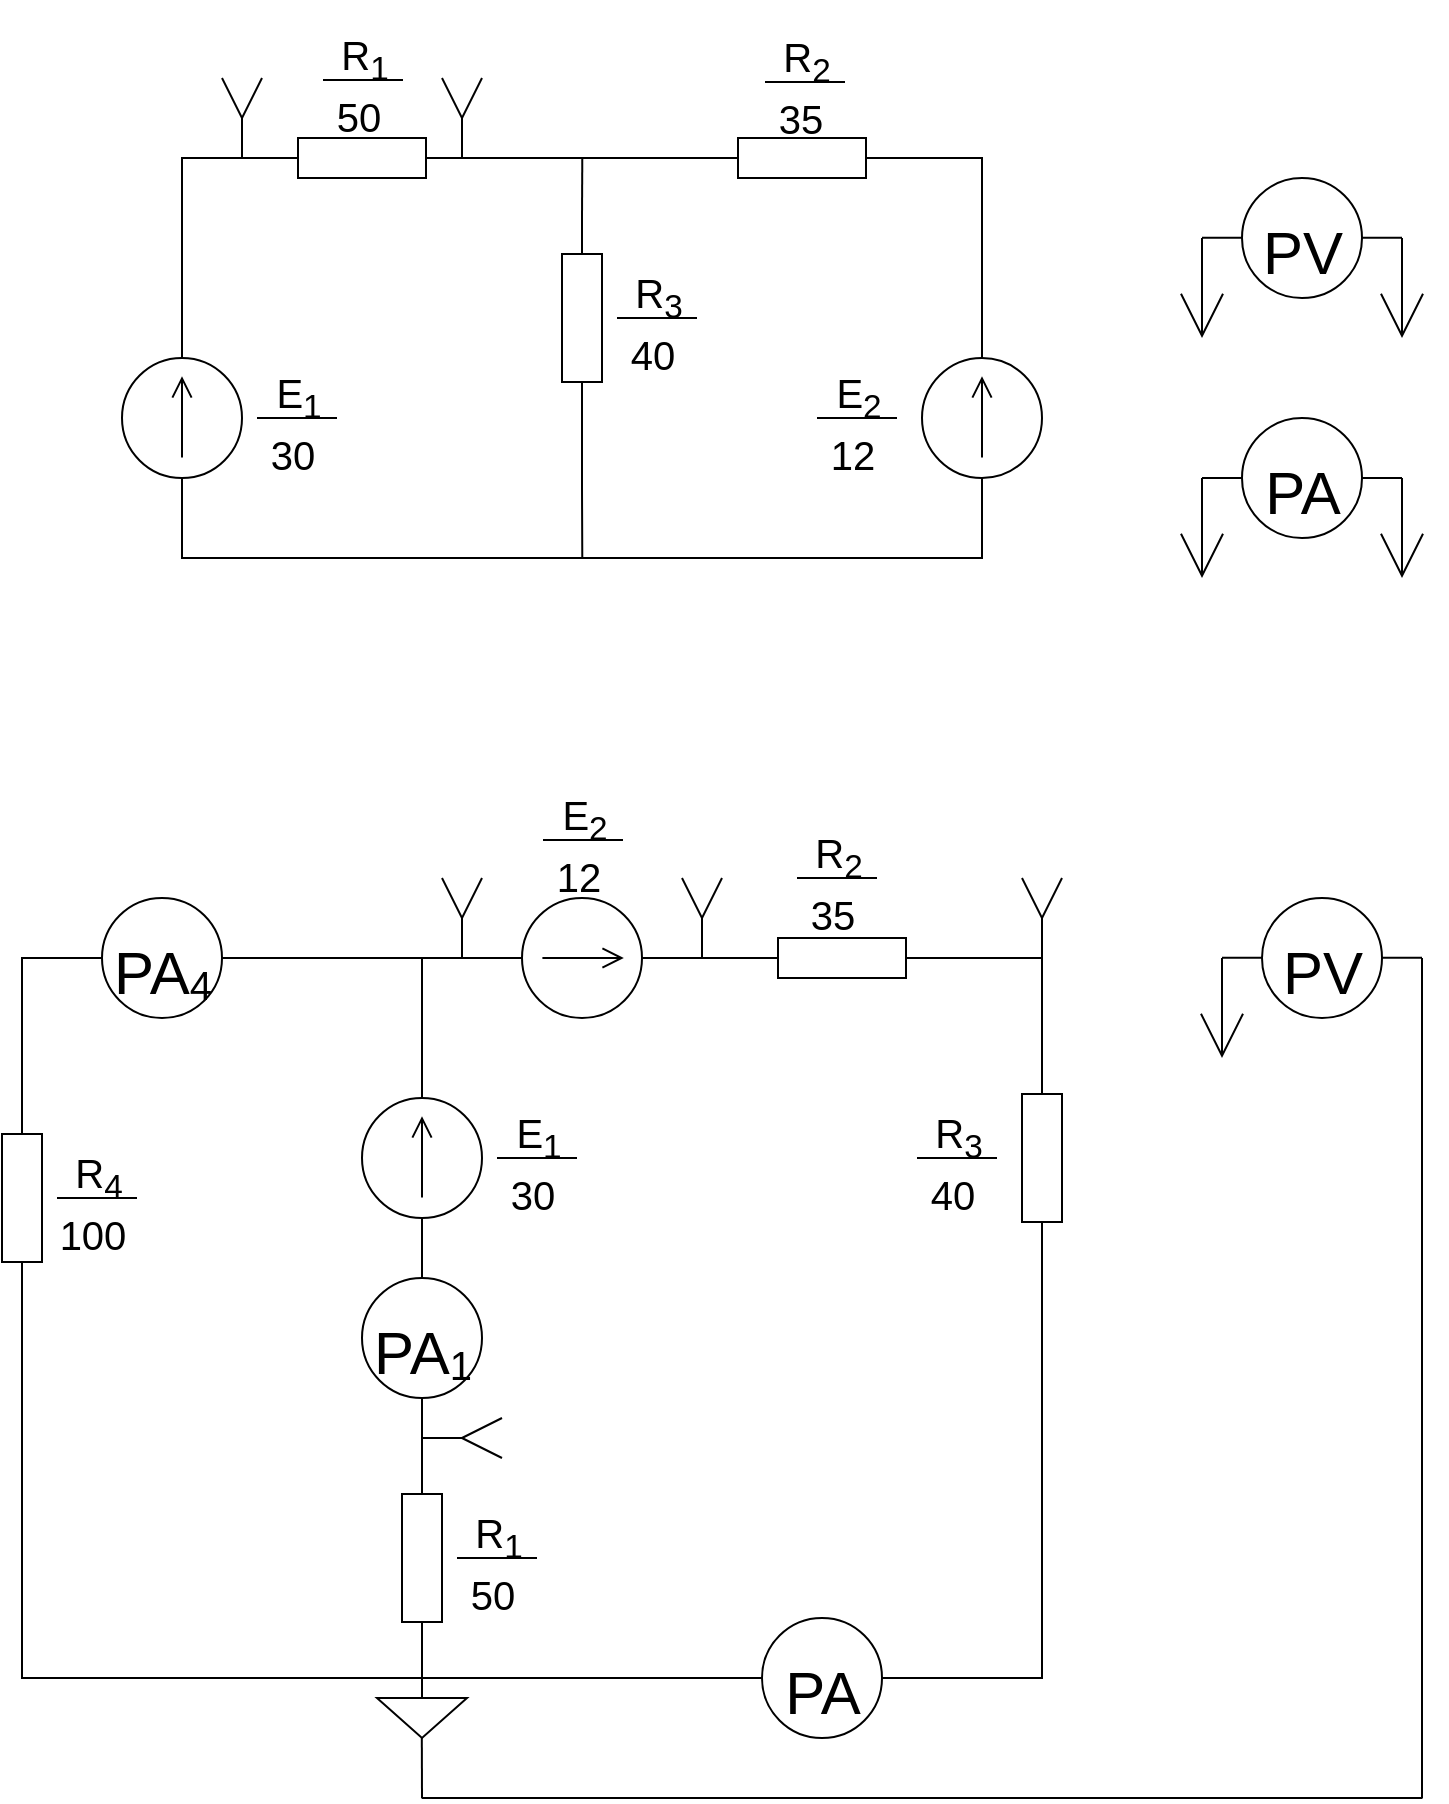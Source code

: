 <mxfile version="20.4.0" type="github">
  <diagram name="Page-1" id="16e2658f-23c8-b752-8be9-c03fbebb8bbe">
    <mxGraphModel dx="981" dy="529" grid="1" gridSize="10" guides="1" tooltips="1" connect="1" arrows="1" fold="1" page="1" pageScale="1" pageWidth="4681" pageHeight="3300" background="none" math="0" shadow="0">
      <root>
        <mxCell id="0" />
        <mxCell id="1" parent="0" />
        <mxCell id="6sGDjz0e17xrkzqmoAEd-8" style="edgeStyle=orthogonalEdgeStyle;rounded=0;orthogonalLoop=1;jettySize=auto;html=1;exitX=0;exitY=0.5;exitDx=0;exitDy=0;exitPerimeter=0;entryX=0;entryY=0.5;entryDx=0;entryDy=0;entryPerimeter=0;endArrow=none;endFill=0;" edge="1" parent="1" source="6sGDjz0e17xrkzqmoAEd-1" target="6sGDjz0e17xrkzqmoAEd-7">
          <mxGeometry relative="1" as="geometry">
            <Array as="points">
              <mxPoint x="280" y="320" />
              <mxPoint x="680" y="320" />
            </Array>
          </mxGeometry>
        </mxCell>
        <mxCell id="6sGDjz0e17xrkzqmoAEd-1" value="" style="pointerEvents=1;verticalLabelPosition=bottom;shadow=0;dashed=0;align=center;html=1;verticalAlign=top;shape=mxgraph.electrical.signal_sources.source;aspect=fixed;points=[[0.5,0,0],[1,0.5,0],[0.5,1,0],[0,0.5,0]];elSignalType=dc1;fillColor=none;rotation=-90;" vertex="1" parent="1">
          <mxGeometry x="250" y="220" width="60" height="60" as="geometry" />
        </mxCell>
        <mxCell id="6sGDjz0e17xrkzqmoAEd-9" style="edgeStyle=orthogonalEdgeStyle;rounded=0;orthogonalLoop=1;jettySize=auto;html=1;exitX=1;exitY=0.5;exitDx=0;exitDy=0;exitPerimeter=0;endArrow=none;endFill=0;" edge="1" parent="1" source="6sGDjz0e17xrkzqmoAEd-2">
          <mxGeometry relative="1" as="geometry">
            <mxPoint x="480.143" y="320" as="targetPoint" />
          </mxGeometry>
        </mxCell>
        <mxCell id="6sGDjz0e17xrkzqmoAEd-12" style="edgeStyle=orthogonalEdgeStyle;rounded=0;orthogonalLoop=1;jettySize=auto;html=1;exitX=0;exitY=0.5;exitDx=0;exitDy=0;exitPerimeter=0;endArrow=none;endFill=0;" edge="1" parent="1" source="6sGDjz0e17xrkzqmoAEd-2">
          <mxGeometry relative="1" as="geometry">
            <mxPoint x="480.143" y="120" as="targetPoint" />
          </mxGeometry>
        </mxCell>
        <mxCell id="6sGDjz0e17xrkzqmoAEd-2" value="" style="pointerEvents=1;verticalLabelPosition=bottom;shadow=0;dashed=0;align=center;html=1;verticalAlign=top;shape=mxgraph.electrical.resistors.resistor_1;fillColor=none;rotation=90;" vertex="1" parent="1">
          <mxGeometry x="430" y="190" width="100" height="20" as="geometry" />
        </mxCell>
        <mxCell id="6sGDjz0e17xrkzqmoAEd-6" style="edgeStyle=orthogonalEdgeStyle;rounded=0;orthogonalLoop=1;jettySize=auto;html=1;exitX=0;exitY=0.5;exitDx=0;exitDy=0;exitPerimeter=0;entryX=1;entryY=0.5;entryDx=0;entryDy=0;entryPerimeter=0;endArrow=none;endFill=0;" edge="1" parent="1" source="6sGDjz0e17xrkzqmoAEd-3" target="6sGDjz0e17xrkzqmoAEd-1">
          <mxGeometry relative="1" as="geometry">
            <Array as="points">
              <mxPoint x="280" y="150" />
              <mxPoint x="280" y="150" />
            </Array>
          </mxGeometry>
        </mxCell>
        <mxCell id="6sGDjz0e17xrkzqmoAEd-10" style="edgeStyle=orthogonalEdgeStyle;rounded=0;orthogonalLoop=1;jettySize=auto;html=1;exitX=1;exitY=0.5;exitDx=0;exitDy=0;exitPerimeter=0;entryX=0;entryY=0.5;entryDx=0;entryDy=0;entryPerimeter=0;endArrow=none;endFill=0;" edge="1" parent="1" source="6sGDjz0e17xrkzqmoAEd-3" target="6sGDjz0e17xrkzqmoAEd-5">
          <mxGeometry relative="1" as="geometry" />
        </mxCell>
        <mxCell id="6sGDjz0e17xrkzqmoAEd-3" value="" style="pointerEvents=1;verticalLabelPosition=bottom;shadow=0;dashed=0;align=center;html=1;verticalAlign=top;shape=mxgraph.electrical.resistors.resistor_1;fillColor=none;rotation=0;" vertex="1" parent="1">
          <mxGeometry x="320" y="110" width="100" height="20" as="geometry" />
        </mxCell>
        <mxCell id="6sGDjz0e17xrkzqmoAEd-11" style="edgeStyle=orthogonalEdgeStyle;rounded=0;orthogonalLoop=1;jettySize=auto;html=1;exitX=1;exitY=0.5;exitDx=0;exitDy=0;exitPerimeter=0;entryX=1;entryY=0.5;entryDx=0;entryDy=0;entryPerimeter=0;endArrow=none;endFill=0;" edge="1" parent="1" source="6sGDjz0e17xrkzqmoAEd-5" target="6sGDjz0e17xrkzqmoAEd-7">
          <mxGeometry relative="1" as="geometry">
            <Array as="points">
              <mxPoint x="680" y="150" />
              <mxPoint x="680" y="150" />
            </Array>
          </mxGeometry>
        </mxCell>
        <mxCell id="6sGDjz0e17xrkzqmoAEd-5" value="" style="pointerEvents=1;verticalLabelPosition=bottom;shadow=0;dashed=0;align=center;html=1;verticalAlign=top;shape=mxgraph.electrical.resistors.resistor_1;fillColor=none;rotation=0;" vertex="1" parent="1">
          <mxGeometry x="540" y="110" width="100" height="20" as="geometry" />
        </mxCell>
        <mxCell id="6sGDjz0e17xrkzqmoAEd-7" value="" style="pointerEvents=1;verticalLabelPosition=bottom;shadow=0;dashed=0;align=center;html=1;verticalAlign=top;shape=mxgraph.electrical.signal_sources.source;aspect=fixed;points=[[0.5,0,0],[1,0.5,0],[0.5,1,0],[0,0.5,0]];elSignalType=dc1;fillColor=none;rotation=-90;" vertex="1" parent="1">
          <mxGeometry x="650" y="220" width="60" height="60" as="geometry" />
        </mxCell>
        <mxCell id="6sGDjz0e17xrkzqmoAEd-22" value="" style="group" vertex="1" connectable="0" parent="1">
          <mxGeometry x="300" y="80" width="20" height="40" as="geometry" />
        </mxCell>
        <mxCell id="6sGDjz0e17xrkzqmoAEd-19" value="" style="endArrow=none;html=1;rounded=0;" edge="1" parent="6sGDjz0e17xrkzqmoAEd-22">
          <mxGeometry width="50" height="50" relative="1" as="geometry">
            <mxPoint x="10" y="20" as="sourcePoint" />
            <mxPoint x="20" as="targetPoint" />
          </mxGeometry>
        </mxCell>
        <mxCell id="6sGDjz0e17xrkzqmoAEd-20" value="" style="endArrow=none;html=1;rounded=0;" edge="1" parent="6sGDjz0e17xrkzqmoAEd-22">
          <mxGeometry width="50" height="50" relative="1" as="geometry">
            <mxPoint as="sourcePoint" />
            <mxPoint x="10.0" y="20" as="targetPoint" />
          </mxGeometry>
        </mxCell>
        <mxCell id="6sGDjz0e17xrkzqmoAEd-21" value="" style="endArrow=none;html=1;rounded=0;" edge="1" parent="6sGDjz0e17xrkzqmoAEd-22">
          <mxGeometry width="50" height="50" relative="1" as="geometry">
            <mxPoint x="10" y="40" as="sourcePoint" />
            <mxPoint x="10" y="20" as="targetPoint" />
          </mxGeometry>
        </mxCell>
        <mxCell id="6sGDjz0e17xrkzqmoAEd-23" value="" style="group" vertex="1" connectable="0" parent="1">
          <mxGeometry x="410" y="80" width="20" height="40" as="geometry" />
        </mxCell>
        <mxCell id="6sGDjz0e17xrkzqmoAEd-24" value="" style="endArrow=none;html=1;rounded=0;" edge="1" parent="6sGDjz0e17xrkzqmoAEd-23">
          <mxGeometry width="50" height="50" relative="1" as="geometry">
            <mxPoint x="10" y="20" as="sourcePoint" />
            <mxPoint x="20" as="targetPoint" />
          </mxGeometry>
        </mxCell>
        <mxCell id="6sGDjz0e17xrkzqmoAEd-25" value="" style="endArrow=none;html=1;rounded=0;" edge="1" parent="6sGDjz0e17xrkzqmoAEd-23">
          <mxGeometry width="50" height="50" relative="1" as="geometry">
            <mxPoint as="sourcePoint" />
            <mxPoint x="10.0" y="20" as="targetPoint" />
          </mxGeometry>
        </mxCell>
        <mxCell id="6sGDjz0e17xrkzqmoAEd-26" value="" style="endArrow=none;html=1;rounded=0;" edge="1" parent="6sGDjz0e17xrkzqmoAEd-23">
          <mxGeometry width="50" height="50" relative="1" as="geometry">
            <mxPoint x="10" y="40" as="sourcePoint" />
            <mxPoint x="10" y="20" as="targetPoint" />
          </mxGeometry>
        </mxCell>
        <mxCell id="6sGDjz0e17xrkzqmoAEd-37" value="" style="group" vertex="1" connectable="0" parent="1">
          <mxGeometry x="790" y="130" width="100" height="80" as="geometry" />
        </mxCell>
        <mxCell id="6sGDjz0e17xrkzqmoAEd-18" value="" style="endArrow=open;html=1;strokeWidth=1;endFill=0;endSize=20;rounded=0;" edge="1" parent="6sGDjz0e17xrkzqmoAEd-37">
          <mxGeometry width="100" relative="1" as="geometry">
            <mxPoint y="30" as="sourcePoint" />
            <mxPoint y="80" as="targetPoint" />
          </mxGeometry>
        </mxCell>
        <mxCell id="6sGDjz0e17xrkzqmoAEd-28" value="&lt;font style=&quot;font-size: 30px;&quot;&gt;PV&lt;/font&gt;" style="verticalLabelPosition=middle;shadow=0;dashed=0;align=center;html=1;verticalAlign=middle;strokeWidth=1;shape=ellipse;aspect=fixed;fontSize=50;fillColor=none;" vertex="1" parent="6sGDjz0e17xrkzqmoAEd-37">
          <mxGeometry x="20" width="60" height="60" as="geometry" />
        </mxCell>
        <mxCell id="6sGDjz0e17xrkzqmoAEd-30" value="" style="endArrow=open;html=1;strokeWidth=1;endFill=0;endSize=20;rounded=0;" edge="1" parent="6sGDjz0e17xrkzqmoAEd-37">
          <mxGeometry width="100" relative="1" as="geometry">
            <mxPoint x="100" y="30" as="sourcePoint" />
            <mxPoint x="100" y="80" as="targetPoint" />
          </mxGeometry>
        </mxCell>
        <mxCell id="6sGDjz0e17xrkzqmoAEd-35" value="" style="endArrow=none;html=1;rounded=0;fontSize=30;entryX=0;entryY=0.5;entryDx=0;entryDy=0;" edge="1" parent="6sGDjz0e17xrkzqmoAEd-37">
          <mxGeometry width="50" height="50" relative="1" as="geometry">
            <mxPoint y="29.92" as="sourcePoint" />
            <mxPoint x="20" y="29.92" as="targetPoint" />
          </mxGeometry>
        </mxCell>
        <mxCell id="6sGDjz0e17xrkzqmoAEd-36" value="" style="endArrow=none;html=1;rounded=0;fontSize=30;entryX=0;entryY=0.5;entryDx=0;entryDy=0;" edge="1" parent="6sGDjz0e17xrkzqmoAEd-37">
          <mxGeometry width="50" height="50" relative="1" as="geometry">
            <mxPoint x="80" y="29.92" as="sourcePoint" />
            <mxPoint x="100" y="29.92" as="targetPoint" />
          </mxGeometry>
        </mxCell>
        <mxCell id="6sGDjz0e17xrkzqmoAEd-38" value="" style="group" vertex="1" connectable="0" parent="1">
          <mxGeometry x="790" y="250" width="100" height="80" as="geometry" />
        </mxCell>
        <mxCell id="6sGDjz0e17xrkzqmoAEd-29" value="&lt;font style=&quot;font-size: 30px;&quot;&gt;PA&lt;/font&gt;" style="verticalLabelPosition=middle;shadow=0;dashed=0;align=center;html=1;verticalAlign=middle;strokeWidth=1;shape=ellipse;aspect=fixed;fontSize=50;fillColor=none;" vertex="1" parent="6sGDjz0e17xrkzqmoAEd-38">
          <mxGeometry x="20" width="60" height="60" as="geometry" />
        </mxCell>
        <mxCell id="6sGDjz0e17xrkzqmoAEd-31" value="" style="endArrow=open;html=1;strokeWidth=1;endFill=0;endSize=20;rounded=0;" edge="1" parent="6sGDjz0e17xrkzqmoAEd-38">
          <mxGeometry width="100" relative="1" as="geometry">
            <mxPoint y="30" as="sourcePoint" />
            <mxPoint y="80" as="targetPoint" />
          </mxGeometry>
        </mxCell>
        <mxCell id="6sGDjz0e17xrkzqmoAEd-32" value="" style="endArrow=open;html=1;strokeWidth=1;endFill=0;endSize=20;rounded=0;" edge="1" parent="6sGDjz0e17xrkzqmoAEd-38">
          <mxGeometry width="100" relative="1" as="geometry">
            <mxPoint x="100" y="30" as="sourcePoint" />
            <mxPoint x="100" y="80" as="targetPoint" />
          </mxGeometry>
        </mxCell>
        <mxCell id="6sGDjz0e17xrkzqmoAEd-33" value="" style="endArrow=none;html=1;rounded=0;fontSize=30;entryX=0;entryY=0.5;entryDx=0;entryDy=0;" edge="1" parent="6sGDjz0e17xrkzqmoAEd-38" target="6sGDjz0e17xrkzqmoAEd-29">
          <mxGeometry width="50" height="50" relative="1" as="geometry">
            <mxPoint y="30" as="sourcePoint" />
            <mxPoint x="50" y="-20" as="targetPoint" />
          </mxGeometry>
        </mxCell>
        <mxCell id="6sGDjz0e17xrkzqmoAEd-34" value="" style="endArrow=none;html=1;rounded=0;fontSize=30;exitX=1;exitY=0.5;exitDx=0;exitDy=0;" edge="1" parent="6sGDjz0e17xrkzqmoAEd-38" source="6sGDjz0e17xrkzqmoAEd-29">
          <mxGeometry width="50" height="50" relative="1" as="geometry">
            <mxPoint x="80" y="29.87" as="sourcePoint" />
            <mxPoint x="100" y="30" as="targetPoint" />
          </mxGeometry>
        </mxCell>
        <mxCell id="6sGDjz0e17xrkzqmoAEd-45" value="" style="group" vertex="1" connectable="0" parent="1">
          <mxGeometry x="343" y="41" width="57.5" height="80" as="geometry" />
        </mxCell>
        <mxCell id="6sGDjz0e17xrkzqmoAEd-44" value="" style="group" vertex="1" connectable="0" parent="6sGDjz0e17xrkzqmoAEd-45">
          <mxGeometry x="2.5" width="55" height="80" as="geometry" />
        </mxCell>
        <mxCell id="6sGDjz0e17xrkzqmoAEd-39" value="&lt;font style=&quot;font-size: 20px;&quot;&gt;R&lt;sub&gt;1&lt;/sub&gt;&lt;/font&gt;" style="text;html=1;align=center;verticalAlign=middle;resizable=0;points=[];autosize=1;strokeColor=none;fillColor=none;fontSize=30;" vertex="1" parent="6sGDjz0e17xrkzqmoAEd-44">
          <mxGeometry width="50" height="50" as="geometry" />
        </mxCell>
        <mxCell id="6sGDjz0e17xrkzqmoAEd-41" value="" style="endArrow=none;html=1;rounded=0;fontSize=20;" edge="1" parent="6sGDjz0e17xrkzqmoAEd-44">
          <mxGeometry width="50" height="50" relative="1" as="geometry">
            <mxPoint x="5" y="40" as="sourcePoint" />
            <mxPoint x="45" y="40" as="targetPoint" />
          </mxGeometry>
        </mxCell>
        <mxCell id="6sGDjz0e17xrkzqmoAEd-43" value="&lt;font style=&quot;font-size: 20px;&quot;&gt;50&lt;/font&gt;" style="text;html=1;align=center;verticalAlign=middle;resizable=0;points=[];autosize=1;strokeColor=none;fillColor=none;fontSize=30;" vertex="1" parent="6sGDjz0e17xrkzqmoAEd-45">
          <mxGeometry y="30" width="50" height="50" as="geometry" />
        </mxCell>
        <mxCell id="6sGDjz0e17xrkzqmoAEd-46" value="" style="group" vertex="1" connectable="0" parent="1">
          <mxGeometry x="564" y="42" width="57.5" height="80" as="geometry" />
        </mxCell>
        <mxCell id="6sGDjz0e17xrkzqmoAEd-47" value="" style="group" vertex="1" connectable="0" parent="6sGDjz0e17xrkzqmoAEd-46">
          <mxGeometry x="2.5" width="55" height="80" as="geometry" />
        </mxCell>
        <mxCell id="6sGDjz0e17xrkzqmoAEd-48" value="&lt;font style=&quot;font-size: 20px;&quot;&gt;R&lt;sub&gt;2&lt;/sub&gt;&lt;/font&gt;" style="text;html=1;align=center;verticalAlign=middle;resizable=0;points=[];autosize=1;strokeColor=none;fillColor=none;fontSize=30;" vertex="1" parent="6sGDjz0e17xrkzqmoAEd-47">
          <mxGeometry width="50" height="50" as="geometry" />
        </mxCell>
        <mxCell id="6sGDjz0e17xrkzqmoAEd-49" value="" style="endArrow=none;html=1;rounded=0;fontSize=20;" edge="1" parent="6sGDjz0e17xrkzqmoAEd-47">
          <mxGeometry width="50" height="50" relative="1" as="geometry">
            <mxPoint x="5" y="40" as="sourcePoint" />
            <mxPoint x="45" y="40" as="targetPoint" />
          </mxGeometry>
        </mxCell>
        <mxCell id="6sGDjz0e17xrkzqmoAEd-50" value="&lt;font style=&quot;font-size: 20px;&quot;&gt;35&lt;/font&gt;" style="text;html=1;align=center;verticalAlign=middle;resizable=0;points=[];autosize=1;strokeColor=none;fillColor=none;fontSize=30;" vertex="1" parent="6sGDjz0e17xrkzqmoAEd-46">
          <mxGeometry y="30" width="50" height="50" as="geometry" />
        </mxCell>
        <mxCell id="6sGDjz0e17xrkzqmoAEd-51" value="" style="group" vertex="1" connectable="0" parent="1">
          <mxGeometry x="490" y="160" width="57.5" height="80" as="geometry" />
        </mxCell>
        <mxCell id="6sGDjz0e17xrkzqmoAEd-52" value="" style="group" vertex="1" connectable="0" parent="6sGDjz0e17xrkzqmoAEd-51">
          <mxGeometry x="2.5" width="55" height="80" as="geometry" />
        </mxCell>
        <mxCell id="6sGDjz0e17xrkzqmoAEd-53" value="&lt;font style=&quot;font-size: 20px;&quot;&gt;R&lt;sub&gt;3&lt;/sub&gt;&lt;/font&gt;" style="text;html=1;align=center;verticalAlign=middle;resizable=0;points=[];autosize=1;strokeColor=none;fillColor=none;fontSize=30;" vertex="1" parent="6sGDjz0e17xrkzqmoAEd-52">
          <mxGeometry width="50" height="50" as="geometry" />
        </mxCell>
        <mxCell id="6sGDjz0e17xrkzqmoAEd-54" value="" style="endArrow=none;html=1;rounded=0;fontSize=20;" edge="1" parent="6sGDjz0e17xrkzqmoAEd-52">
          <mxGeometry width="50" height="50" relative="1" as="geometry">
            <mxPoint x="5" y="40" as="sourcePoint" />
            <mxPoint x="45" y="40" as="targetPoint" />
          </mxGeometry>
        </mxCell>
        <mxCell id="6sGDjz0e17xrkzqmoAEd-55" value="&lt;font style=&quot;font-size: 20px;&quot;&gt;40&lt;/font&gt;" style="text;html=1;align=center;verticalAlign=middle;resizable=0;points=[];autosize=1;strokeColor=none;fillColor=none;fontSize=30;" vertex="1" parent="6sGDjz0e17xrkzqmoAEd-51">
          <mxGeometry y="30" width="50" height="50" as="geometry" />
        </mxCell>
        <mxCell id="6sGDjz0e17xrkzqmoAEd-56" value="" style="group" vertex="1" connectable="0" parent="1">
          <mxGeometry x="310" y="210" width="57.5" height="80" as="geometry" />
        </mxCell>
        <mxCell id="6sGDjz0e17xrkzqmoAEd-57" value="" style="group" vertex="1" connectable="0" parent="6sGDjz0e17xrkzqmoAEd-56">
          <mxGeometry x="2.5" width="55" height="80" as="geometry" />
        </mxCell>
        <mxCell id="6sGDjz0e17xrkzqmoAEd-58" value="&lt;font style=&quot;font-size: 20px;&quot;&gt;E&lt;sub&gt;1&lt;/sub&gt;&lt;/font&gt;" style="text;html=1;align=center;verticalAlign=middle;resizable=0;points=[];autosize=1;strokeColor=none;fillColor=none;fontSize=30;" vertex="1" parent="6sGDjz0e17xrkzqmoAEd-57">
          <mxGeometry width="50" height="50" as="geometry" />
        </mxCell>
        <mxCell id="6sGDjz0e17xrkzqmoAEd-59" value="" style="endArrow=none;html=1;rounded=0;fontSize=20;" edge="1" parent="6sGDjz0e17xrkzqmoAEd-57">
          <mxGeometry width="50" height="50" relative="1" as="geometry">
            <mxPoint x="5" y="40" as="sourcePoint" />
            <mxPoint x="45" y="40" as="targetPoint" />
          </mxGeometry>
        </mxCell>
        <mxCell id="6sGDjz0e17xrkzqmoAEd-60" value="&lt;font style=&quot;font-size: 20px;&quot;&gt;30&lt;/font&gt;" style="text;html=1;align=center;verticalAlign=middle;resizable=0;points=[];autosize=1;strokeColor=none;fillColor=none;fontSize=30;" vertex="1" parent="6sGDjz0e17xrkzqmoAEd-56">
          <mxGeometry y="30" width="50" height="50" as="geometry" />
        </mxCell>
        <mxCell id="6sGDjz0e17xrkzqmoAEd-61" value="" style="group" vertex="1" connectable="0" parent="1">
          <mxGeometry x="590" y="210" width="57.5" height="80" as="geometry" />
        </mxCell>
        <mxCell id="6sGDjz0e17xrkzqmoAEd-62" value="" style="group" vertex="1" connectable="0" parent="6sGDjz0e17xrkzqmoAEd-61">
          <mxGeometry x="2.5" width="55" height="80" as="geometry" />
        </mxCell>
        <mxCell id="6sGDjz0e17xrkzqmoAEd-63" value="&lt;font style=&quot;font-size: 20px;&quot;&gt;E&lt;sub&gt;2&lt;/sub&gt;&lt;/font&gt;" style="text;html=1;align=center;verticalAlign=middle;resizable=0;points=[];autosize=1;strokeColor=none;fillColor=none;fontSize=30;" vertex="1" parent="6sGDjz0e17xrkzqmoAEd-62">
          <mxGeometry width="50" height="50" as="geometry" />
        </mxCell>
        <mxCell id="6sGDjz0e17xrkzqmoAEd-64" value="" style="endArrow=none;html=1;rounded=0;fontSize=20;" edge="1" parent="6sGDjz0e17xrkzqmoAEd-62">
          <mxGeometry width="50" height="50" relative="1" as="geometry">
            <mxPoint x="5" y="40" as="sourcePoint" />
            <mxPoint x="45" y="40" as="targetPoint" />
          </mxGeometry>
        </mxCell>
        <mxCell id="6sGDjz0e17xrkzqmoAEd-65" value="&lt;font style=&quot;font-size: 20px;&quot;&gt;12&lt;/font&gt;" style="text;html=1;align=center;verticalAlign=middle;resizable=0;points=[];autosize=1;strokeColor=none;fillColor=none;fontSize=30;" vertex="1" parent="6sGDjz0e17xrkzqmoAEd-61">
          <mxGeometry y="30" width="50" height="50" as="geometry" />
        </mxCell>
        <mxCell id="6sGDjz0e17xrkzqmoAEd-82" style="edgeStyle=orthogonalEdgeStyle;rounded=0;orthogonalLoop=1;jettySize=auto;html=1;exitX=1;exitY=0.5;exitDx=0;exitDy=0;exitPerimeter=0;entryX=0;entryY=0.5;entryDx=0;entryDy=0;fontSize=20;endArrow=none;endFill=0;" edge="1" parent="1" source="6sGDjz0e17xrkzqmoAEd-66" target="6sGDjz0e17xrkzqmoAEd-81">
          <mxGeometry relative="1" as="geometry" />
        </mxCell>
        <mxCell id="6sGDjz0e17xrkzqmoAEd-92" style="edgeStyle=orthogonalEdgeStyle;rounded=0;orthogonalLoop=1;jettySize=auto;html=1;exitX=0;exitY=0.5;exitDx=0;exitDy=0;exitPerimeter=0;entryX=0;entryY=0.5;entryDx=0;entryDy=0;fontSize=20;endArrow=none;endFill=0;" edge="1" parent="1" source="6sGDjz0e17xrkzqmoAEd-66" target="6sGDjz0e17xrkzqmoAEd-80">
          <mxGeometry relative="1" as="geometry" />
        </mxCell>
        <mxCell id="6sGDjz0e17xrkzqmoAEd-66" value="" style="pointerEvents=1;verticalLabelPosition=bottom;shadow=0;dashed=0;align=center;html=1;verticalAlign=top;shape=mxgraph.electrical.resistors.resistor_1;fillColor=none;rotation=90;" vertex="1" parent="1">
          <mxGeometry x="150" y="630" width="100" height="20" as="geometry" />
        </mxCell>
        <mxCell id="6sGDjz0e17xrkzqmoAEd-67" value="" style="pointerEvents=1;verticalLabelPosition=bottom;shadow=0;dashed=0;align=center;html=1;verticalAlign=top;shape=mxgraph.electrical.resistors.resistor_1;fillColor=none;rotation=90;" vertex="1" parent="1">
          <mxGeometry x="660" y="610" width="100" height="20" as="geometry" />
        </mxCell>
        <mxCell id="6sGDjz0e17xrkzqmoAEd-93" style="edgeStyle=orthogonalEdgeStyle;rounded=0;orthogonalLoop=1;jettySize=auto;html=1;exitX=1;exitY=0.5;exitDx=0;exitDy=0;exitPerimeter=0;entryX=0;entryY=0.5;entryDx=0;entryDy=0;entryPerimeter=0;fontSize=20;endArrow=none;endFill=0;" edge="1" parent="1" source="6sGDjz0e17xrkzqmoAEd-68" target="6sGDjz0e17xrkzqmoAEd-67">
          <mxGeometry relative="1" as="geometry">
            <Array as="points">
              <mxPoint x="710" y="520" />
              <mxPoint x="710" y="570" />
            </Array>
          </mxGeometry>
        </mxCell>
        <mxCell id="6sGDjz0e17xrkzqmoAEd-68" value="" style="pointerEvents=1;verticalLabelPosition=bottom;shadow=0;dashed=0;align=center;html=1;verticalAlign=top;shape=mxgraph.electrical.resistors.resistor_1;fillColor=none;rotation=0;" vertex="1" parent="1">
          <mxGeometry x="560" y="510" width="100" height="20" as="geometry" />
        </mxCell>
        <mxCell id="6sGDjz0e17xrkzqmoAEd-84" style="edgeStyle=orthogonalEdgeStyle;rounded=0;orthogonalLoop=1;jettySize=auto;html=1;exitX=1;exitY=0.5;exitDx=0;exitDy=0;exitPerimeter=0;fontSize=20;endArrow=none;endFill=0;" edge="1" parent="1" source="6sGDjz0e17xrkzqmoAEd-70">
          <mxGeometry relative="1" as="geometry">
            <mxPoint x="400.009" y="880" as="targetPoint" />
          </mxGeometry>
        </mxCell>
        <mxCell id="6sGDjz0e17xrkzqmoAEd-70" value="" style="pointerEvents=1;verticalLabelPosition=bottom;shadow=0;dashed=0;align=center;html=1;verticalAlign=top;shape=mxgraph.electrical.resistors.resistor_1;fillColor=none;rotation=90;" vertex="1" parent="1">
          <mxGeometry x="350" y="810" width="100" height="20" as="geometry" />
        </mxCell>
        <mxCell id="6sGDjz0e17xrkzqmoAEd-91" style="edgeStyle=orthogonalEdgeStyle;rounded=0;orthogonalLoop=1;jettySize=auto;html=1;exitX=1;exitY=0.5;exitDx=0;exitDy=0;exitPerimeter=0;entryX=0;entryY=0.5;entryDx=0;entryDy=0;entryPerimeter=0;fontSize=20;endArrow=none;endFill=0;" edge="1" parent="1" source="6sGDjz0e17xrkzqmoAEd-71" target="6sGDjz0e17xrkzqmoAEd-68">
          <mxGeometry relative="1" as="geometry" />
        </mxCell>
        <mxCell id="6sGDjz0e17xrkzqmoAEd-71" value="" style="pointerEvents=1;verticalLabelPosition=bottom;shadow=0;dashed=0;align=center;html=1;verticalAlign=top;shape=mxgraph.electrical.signal_sources.source;aspect=fixed;points=[[0.5,0,0],[1,0.5,0],[0.5,1,0],[0,0.5,0]];elSignalType=dc1;fillColor=none;rotation=0;" vertex="1" parent="1">
          <mxGeometry x="450" y="490" width="60" height="60" as="geometry" />
        </mxCell>
        <mxCell id="6sGDjz0e17xrkzqmoAEd-88" style="edgeStyle=orthogonalEdgeStyle;rounded=0;orthogonalLoop=1;jettySize=auto;html=1;exitX=0;exitY=0.5;exitDx=0;exitDy=0;exitPerimeter=0;fontSize=20;endArrow=none;endFill=0;" edge="1" parent="1" source="6sGDjz0e17xrkzqmoAEd-72" target="6sGDjz0e17xrkzqmoAEd-79">
          <mxGeometry relative="1" as="geometry" />
        </mxCell>
        <mxCell id="6sGDjz0e17xrkzqmoAEd-90" style="edgeStyle=orthogonalEdgeStyle;rounded=0;orthogonalLoop=1;jettySize=auto;html=1;exitX=1;exitY=0.5;exitDx=0;exitDy=0;exitPerimeter=0;fontSize=20;endArrow=none;endFill=0;" edge="1" parent="1" source="6sGDjz0e17xrkzqmoAEd-72">
          <mxGeometry relative="1" as="geometry">
            <mxPoint x="400" y="520" as="targetPoint" />
          </mxGeometry>
        </mxCell>
        <mxCell id="6sGDjz0e17xrkzqmoAEd-72" value="" style="pointerEvents=1;verticalLabelPosition=bottom;shadow=0;dashed=0;align=center;html=1;verticalAlign=top;shape=mxgraph.electrical.signal_sources.source;aspect=fixed;points=[[0.5,0,0],[1,0.5,0],[0.5,1,0],[0,0.5,0]];elSignalType=dc1;fillColor=none;rotation=-90;" vertex="1" parent="1">
          <mxGeometry x="370" y="590" width="60" height="60" as="geometry" />
        </mxCell>
        <mxCell id="6sGDjz0e17xrkzqmoAEd-87" style="edgeStyle=orthogonalEdgeStyle;rounded=0;orthogonalLoop=1;jettySize=auto;html=1;exitX=0.5;exitY=1;exitDx=0;exitDy=0;entryX=0;entryY=0.5;entryDx=0;entryDy=0;entryPerimeter=0;fontSize=20;endArrow=none;endFill=0;" edge="1" parent="1" source="6sGDjz0e17xrkzqmoAEd-79" target="6sGDjz0e17xrkzqmoAEd-70">
          <mxGeometry relative="1" as="geometry" />
        </mxCell>
        <mxCell id="6sGDjz0e17xrkzqmoAEd-79" value="&lt;font style=&quot;font-size: 30px;&quot;&gt;PA&lt;/font&gt;&lt;font size=&quot;1&quot;&gt;&lt;sub style=&quot;font-size: 20px;&quot;&gt;1&lt;/sub&gt;&lt;/font&gt;" style="verticalLabelPosition=middle;shadow=0;dashed=0;align=center;html=1;verticalAlign=middle;strokeWidth=1;shape=ellipse;aspect=fixed;fontSize=50;fillColor=none;" vertex="1" parent="1">
          <mxGeometry x="370" y="680" width="60" height="60" as="geometry" />
        </mxCell>
        <mxCell id="6sGDjz0e17xrkzqmoAEd-89" style="edgeStyle=orthogonalEdgeStyle;rounded=0;orthogonalLoop=1;jettySize=auto;html=1;exitX=1;exitY=0.5;exitDx=0;exitDy=0;entryX=0;entryY=0.5;entryDx=0;entryDy=0;entryPerimeter=0;fontSize=20;endArrow=none;endFill=0;" edge="1" parent="1" source="6sGDjz0e17xrkzqmoAEd-80" target="6sGDjz0e17xrkzqmoAEd-71">
          <mxGeometry relative="1" as="geometry" />
        </mxCell>
        <mxCell id="6sGDjz0e17xrkzqmoAEd-80" value="&lt;font style=&quot;font-size: 30px;&quot;&gt;PA&lt;/font&gt;&lt;font size=&quot;1&quot;&gt;&lt;sub style=&quot;font-size: 20px;&quot;&gt;4&lt;/sub&gt;&lt;/font&gt;" style="verticalLabelPosition=middle;shadow=0;dashed=0;align=center;html=1;verticalAlign=middle;strokeWidth=1;shape=ellipse;aspect=fixed;fontSize=50;fillColor=none;" vertex="1" parent="1">
          <mxGeometry x="240" y="490" width="60" height="60" as="geometry" />
        </mxCell>
        <mxCell id="6sGDjz0e17xrkzqmoAEd-94" style="edgeStyle=orthogonalEdgeStyle;rounded=0;orthogonalLoop=1;jettySize=auto;html=1;exitX=1;exitY=0.5;exitDx=0;exitDy=0;entryX=1;entryY=0.5;entryDx=0;entryDy=0;entryPerimeter=0;fontSize=20;endArrow=none;endFill=0;" edge="1" parent="1" source="6sGDjz0e17xrkzqmoAEd-81" target="6sGDjz0e17xrkzqmoAEd-67">
          <mxGeometry relative="1" as="geometry">
            <Array as="points">
              <mxPoint x="710" y="880" />
              <mxPoint x="710" y="670" />
            </Array>
          </mxGeometry>
        </mxCell>
        <mxCell id="6sGDjz0e17xrkzqmoAEd-81" value="&lt;font style=&quot;font-size: 30px;&quot;&gt;PA&lt;/font&gt;" style="verticalLabelPosition=middle;shadow=0;dashed=0;align=center;html=1;verticalAlign=middle;strokeWidth=1;shape=ellipse;aspect=fixed;fontSize=50;fillColor=none;" vertex="1" parent="1">
          <mxGeometry x="570" y="850" width="60" height="60" as="geometry" />
        </mxCell>
        <mxCell id="6sGDjz0e17xrkzqmoAEd-95" value="" style="pointerEvents=1;verticalLabelPosition=bottom;shadow=0;dashed=0;align=center;html=1;verticalAlign=top;shape=mxgraph.electrical.signal_sources.signal_ground;fontSize=20;fillColor=none;" vertex="1" parent="1">
          <mxGeometry x="377.5" y="880" width="45" height="30" as="geometry" />
        </mxCell>
        <mxCell id="6sGDjz0e17xrkzqmoAEd-96" value="" style="group;rotation=90;" vertex="1" connectable="0" parent="1">
          <mxGeometry x="410" y="740" width="20" height="40" as="geometry" />
        </mxCell>
        <mxCell id="6sGDjz0e17xrkzqmoAEd-97" value="" style="endArrow=none;html=1;rounded=0;" edge="1" parent="6sGDjz0e17xrkzqmoAEd-96">
          <mxGeometry width="50" height="50" relative="1" as="geometry">
            <mxPoint x="10" y="20" as="sourcePoint" />
            <mxPoint x="30" y="30" as="targetPoint" />
          </mxGeometry>
        </mxCell>
        <mxCell id="6sGDjz0e17xrkzqmoAEd-98" value="" style="endArrow=none;html=1;rounded=0;" edge="1" parent="6sGDjz0e17xrkzqmoAEd-96">
          <mxGeometry width="50" height="50" relative="1" as="geometry">
            <mxPoint x="30" y="10" as="sourcePoint" />
            <mxPoint x="10" y="20" as="targetPoint" />
          </mxGeometry>
        </mxCell>
        <mxCell id="6sGDjz0e17xrkzqmoAEd-99" value="" style="endArrow=none;html=1;rounded=0;" edge="1" parent="6sGDjz0e17xrkzqmoAEd-96">
          <mxGeometry width="50" height="50" relative="1" as="geometry">
            <mxPoint x="-10" y="20" as="sourcePoint" />
            <mxPoint x="10" y="20" as="targetPoint" />
          </mxGeometry>
        </mxCell>
        <mxCell id="6sGDjz0e17xrkzqmoAEd-100" value="" style="group" vertex="1" connectable="0" parent="1">
          <mxGeometry x="530" y="480" width="20" height="40" as="geometry" />
        </mxCell>
        <mxCell id="6sGDjz0e17xrkzqmoAEd-101" value="" style="endArrow=none;html=1;rounded=0;" edge="1" parent="6sGDjz0e17xrkzqmoAEd-100">
          <mxGeometry width="50" height="50" relative="1" as="geometry">
            <mxPoint x="10" y="20" as="sourcePoint" />
            <mxPoint x="20" as="targetPoint" />
          </mxGeometry>
        </mxCell>
        <mxCell id="6sGDjz0e17xrkzqmoAEd-102" value="" style="endArrow=none;html=1;rounded=0;" edge="1" parent="6sGDjz0e17xrkzqmoAEd-100">
          <mxGeometry width="50" height="50" relative="1" as="geometry">
            <mxPoint as="sourcePoint" />
            <mxPoint x="10.0" y="20" as="targetPoint" />
          </mxGeometry>
        </mxCell>
        <mxCell id="6sGDjz0e17xrkzqmoAEd-103" value="" style="endArrow=none;html=1;rounded=0;" edge="1" parent="6sGDjz0e17xrkzqmoAEd-100">
          <mxGeometry width="50" height="50" relative="1" as="geometry">
            <mxPoint x="10" y="40" as="sourcePoint" />
            <mxPoint x="10" y="20" as="targetPoint" />
          </mxGeometry>
        </mxCell>
        <mxCell id="6sGDjz0e17xrkzqmoAEd-104" value="" style="group" vertex="1" connectable="0" parent="1">
          <mxGeometry x="700" y="480" width="20" height="40" as="geometry" />
        </mxCell>
        <mxCell id="6sGDjz0e17xrkzqmoAEd-105" value="" style="endArrow=none;html=1;rounded=0;" edge="1" parent="6sGDjz0e17xrkzqmoAEd-104">
          <mxGeometry width="50" height="50" relative="1" as="geometry">
            <mxPoint x="10" y="20" as="sourcePoint" />
            <mxPoint x="20" as="targetPoint" />
          </mxGeometry>
        </mxCell>
        <mxCell id="6sGDjz0e17xrkzqmoAEd-106" value="" style="endArrow=none;html=1;rounded=0;" edge="1" parent="6sGDjz0e17xrkzqmoAEd-104">
          <mxGeometry width="50" height="50" relative="1" as="geometry">
            <mxPoint as="sourcePoint" />
            <mxPoint x="10.0" y="20" as="targetPoint" />
          </mxGeometry>
        </mxCell>
        <mxCell id="6sGDjz0e17xrkzqmoAEd-107" value="" style="endArrow=none;html=1;rounded=0;" edge="1" parent="6sGDjz0e17xrkzqmoAEd-104">
          <mxGeometry width="50" height="50" relative="1" as="geometry">
            <mxPoint x="10" y="40" as="sourcePoint" />
            <mxPoint x="10" y="20" as="targetPoint" />
          </mxGeometry>
        </mxCell>
        <mxCell id="6sGDjz0e17xrkzqmoAEd-108" value="" style="group" vertex="1" connectable="0" parent="1">
          <mxGeometry x="800" y="490" width="100" height="80" as="geometry" />
        </mxCell>
        <mxCell id="6sGDjz0e17xrkzqmoAEd-109" value="" style="endArrow=open;html=1;strokeWidth=1;endFill=0;endSize=20;rounded=0;" edge="1" parent="6sGDjz0e17xrkzqmoAEd-108">
          <mxGeometry width="100" relative="1" as="geometry">
            <mxPoint y="30" as="sourcePoint" />
            <mxPoint y="80" as="targetPoint" />
          </mxGeometry>
        </mxCell>
        <mxCell id="6sGDjz0e17xrkzqmoAEd-110" value="&lt;font style=&quot;font-size: 30px;&quot;&gt;PV&lt;/font&gt;" style="verticalLabelPosition=middle;shadow=0;dashed=0;align=center;html=1;verticalAlign=middle;strokeWidth=1;shape=ellipse;aspect=fixed;fontSize=50;fillColor=none;" vertex="1" parent="6sGDjz0e17xrkzqmoAEd-108">
          <mxGeometry x="20" width="60" height="60" as="geometry" />
        </mxCell>
        <mxCell id="6sGDjz0e17xrkzqmoAEd-112" value="" style="endArrow=none;html=1;rounded=0;fontSize=30;entryX=0;entryY=0.5;entryDx=0;entryDy=0;" edge="1" parent="6sGDjz0e17xrkzqmoAEd-108">
          <mxGeometry width="50" height="50" relative="1" as="geometry">
            <mxPoint y="29.92" as="sourcePoint" />
            <mxPoint x="20" y="29.92" as="targetPoint" />
          </mxGeometry>
        </mxCell>
        <mxCell id="6sGDjz0e17xrkzqmoAEd-113" value="" style="endArrow=none;html=1;rounded=0;fontSize=30;entryX=0;entryY=0.5;entryDx=0;entryDy=0;" edge="1" parent="6sGDjz0e17xrkzqmoAEd-108">
          <mxGeometry width="50" height="50" relative="1" as="geometry">
            <mxPoint x="80" y="29.92" as="sourcePoint" />
            <mxPoint x="100" y="29.92" as="targetPoint" />
          </mxGeometry>
        </mxCell>
        <mxCell id="6sGDjz0e17xrkzqmoAEd-117" value="" style="endArrow=none;html=1;rounded=0;fontSize=30;" edge="1" parent="1">
          <mxGeometry width="50" height="50" relative="1" as="geometry">
            <mxPoint x="900" y="520" as="sourcePoint" />
            <mxPoint x="900" y="940.192" as="targetPoint" />
          </mxGeometry>
        </mxCell>
        <mxCell id="6sGDjz0e17xrkzqmoAEd-118" value="" style="endArrow=none;html=1;rounded=0;fontSize=30;entryX=0;entryY=0.5;entryDx=0;entryDy=0;" edge="1" parent="1">
          <mxGeometry width="50" height="50" relative="1" as="geometry">
            <mxPoint x="399.808" y="940" as="sourcePoint" />
            <mxPoint x="900" y="940" as="targetPoint" />
          </mxGeometry>
        </mxCell>
        <mxCell id="6sGDjz0e17xrkzqmoAEd-119" value="" style="endArrow=none;html=1;rounded=0;fontSize=30;" edge="1" parent="1">
          <mxGeometry width="50" height="50" relative="1" as="geometry">
            <mxPoint x="399.908" y="910" as="sourcePoint" />
            <mxPoint x="400" y="940" as="targetPoint" />
          </mxGeometry>
        </mxCell>
        <mxCell id="6sGDjz0e17xrkzqmoAEd-120" value="" style="group" vertex="1" connectable="0" parent="1">
          <mxGeometry x="410" y="480" width="20" height="40" as="geometry" />
        </mxCell>
        <mxCell id="6sGDjz0e17xrkzqmoAEd-121" value="" style="endArrow=none;html=1;rounded=0;" edge="1" parent="6sGDjz0e17xrkzqmoAEd-120">
          <mxGeometry width="50" height="50" relative="1" as="geometry">
            <mxPoint x="10" y="20" as="sourcePoint" />
            <mxPoint x="20" as="targetPoint" />
          </mxGeometry>
        </mxCell>
        <mxCell id="6sGDjz0e17xrkzqmoAEd-122" value="" style="endArrow=none;html=1;rounded=0;" edge="1" parent="6sGDjz0e17xrkzqmoAEd-120">
          <mxGeometry width="50" height="50" relative="1" as="geometry">
            <mxPoint as="sourcePoint" />
            <mxPoint x="10.0" y="20" as="targetPoint" />
          </mxGeometry>
        </mxCell>
        <mxCell id="6sGDjz0e17xrkzqmoAEd-123" value="" style="endArrow=none;html=1;rounded=0;" edge="1" parent="6sGDjz0e17xrkzqmoAEd-120">
          <mxGeometry width="50" height="50" relative="1" as="geometry">
            <mxPoint x="10" y="40" as="sourcePoint" />
            <mxPoint x="10" y="20" as="targetPoint" />
          </mxGeometry>
        </mxCell>
        <mxCell id="6sGDjz0e17xrkzqmoAEd-124" value="" style="group" vertex="1" connectable="0" parent="1">
          <mxGeometry x="410" y="780" width="57.5" height="80" as="geometry" />
        </mxCell>
        <mxCell id="6sGDjz0e17xrkzqmoAEd-125" value="" style="group" vertex="1" connectable="0" parent="6sGDjz0e17xrkzqmoAEd-124">
          <mxGeometry x="2.5" width="55" height="80" as="geometry" />
        </mxCell>
        <mxCell id="6sGDjz0e17xrkzqmoAEd-126" value="&lt;font style=&quot;font-size: 20px;&quot;&gt;R&lt;sub&gt;1&lt;/sub&gt;&lt;/font&gt;" style="text;html=1;align=center;verticalAlign=middle;resizable=0;points=[];autosize=1;strokeColor=none;fillColor=none;fontSize=30;" vertex="1" parent="6sGDjz0e17xrkzqmoAEd-125">
          <mxGeometry width="50" height="50" as="geometry" />
        </mxCell>
        <mxCell id="6sGDjz0e17xrkzqmoAEd-127" value="" style="endArrow=none;html=1;rounded=0;fontSize=20;" edge="1" parent="6sGDjz0e17xrkzqmoAEd-125">
          <mxGeometry width="50" height="50" relative="1" as="geometry">
            <mxPoint x="5" y="40" as="sourcePoint" />
            <mxPoint x="45" y="40" as="targetPoint" />
          </mxGeometry>
        </mxCell>
        <mxCell id="6sGDjz0e17xrkzqmoAEd-128" value="&lt;font style=&quot;font-size: 20px;&quot;&gt;50&lt;/font&gt;" style="text;html=1;align=center;verticalAlign=middle;resizable=0;points=[];autosize=1;strokeColor=none;fillColor=none;fontSize=30;" vertex="1" parent="6sGDjz0e17xrkzqmoAEd-124">
          <mxGeometry y="30" width="50" height="50" as="geometry" />
        </mxCell>
        <mxCell id="6sGDjz0e17xrkzqmoAEd-134" value="" style="group" vertex="1" connectable="0" parent="1">
          <mxGeometry x="580" y="440" width="57.5" height="80" as="geometry" />
        </mxCell>
        <mxCell id="6sGDjz0e17xrkzqmoAEd-135" value="" style="group" vertex="1" connectable="0" parent="6sGDjz0e17xrkzqmoAEd-134">
          <mxGeometry x="2.5" width="55" height="80" as="geometry" />
        </mxCell>
        <mxCell id="6sGDjz0e17xrkzqmoAEd-136" value="&lt;font style=&quot;font-size: 20px;&quot;&gt;R&lt;sub&gt;2&lt;/sub&gt;&lt;/font&gt;" style="text;html=1;align=center;verticalAlign=middle;resizable=0;points=[];autosize=1;strokeColor=none;fillColor=none;fontSize=30;" vertex="1" parent="6sGDjz0e17xrkzqmoAEd-135">
          <mxGeometry width="50" height="50" as="geometry" />
        </mxCell>
        <mxCell id="6sGDjz0e17xrkzqmoAEd-137" value="" style="endArrow=none;html=1;rounded=0;fontSize=20;" edge="1" parent="6sGDjz0e17xrkzqmoAEd-135">
          <mxGeometry width="50" height="50" relative="1" as="geometry">
            <mxPoint x="5" y="40" as="sourcePoint" />
            <mxPoint x="45" y="40" as="targetPoint" />
          </mxGeometry>
        </mxCell>
        <mxCell id="6sGDjz0e17xrkzqmoAEd-138" value="&lt;font style=&quot;font-size: 20px;&quot;&gt;35&lt;/font&gt;" style="text;html=1;align=center;verticalAlign=middle;resizable=0;points=[];autosize=1;strokeColor=none;fillColor=none;fontSize=30;" vertex="1" parent="6sGDjz0e17xrkzqmoAEd-134">
          <mxGeometry y="30" width="50" height="50" as="geometry" />
        </mxCell>
        <mxCell id="6sGDjz0e17xrkzqmoAEd-139" value="" style="group" vertex="1" connectable="0" parent="1">
          <mxGeometry x="210" y="600" width="57.5" height="80" as="geometry" />
        </mxCell>
        <mxCell id="6sGDjz0e17xrkzqmoAEd-140" value="" style="group" vertex="1" connectable="0" parent="6sGDjz0e17xrkzqmoAEd-139">
          <mxGeometry x="2.5" width="55" height="80" as="geometry" />
        </mxCell>
        <mxCell id="6sGDjz0e17xrkzqmoAEd-141" value="&lt;font style=&quot;font-size: 20px;&quot;&gt;R&lt;sub&gt;4&lt;/sub&gt;&lt;/font&gt;" style="text;html=1;align=center;verticalAlign=middle;resizable=0;points=[];autosize=1;strokeColor=none;fillColor=none;fontSize=30;" vertex="1" parent="6sGDjz0e17xrkzqmoAEd-140">
          <mxGeometry width="50" height="50" as="geometry" />
        </mxCell>
        <mxCell id="6sGDjz0e17xrkzqmoAEd-142" value="" style="endArrow=none;html=1;rounded=0;fontSize=20;" edge="1" parent="6sGDjz0e17xrkzqmoAEd-140">
          <mxGeometry width="50" height="50" relative="1" as="geometry">
            <mxPoint x="5" y="40" as="sourcePoint" />
            <mxPoint x="45" y="40" as="targetPoint" />
          </mxGeometry>
        </mxCell>
        <mxCell id="6sGDjz0e17xrkzqmoAEd-143" value="&lt;font style=&quot;font-size: 20px;&quot;&gt;100&lt;/font&gt;" style="text;html=1;align=center;verticalAlign=middle;resizable=0;points=[];autosize=1;strokeColor=none;fillColor=none;fontSize=30;" vertex="1" parent="6sGDjz0e17xrkzqmoAEd-139">
          <mxGeometry x="-5" y="30" width="60" height="50" as="geometry" />
        </mxCell>
        <mxCell id="6sGDjz0e17xrkzqmoAEd-144" value="" style="group" vertex="1" connectable="0" parent="1">
          <mxGeometry x="640" y="580" width="57.5" height="80" as="geometry" />
        </mxCell>
        <mxCell id="6sGDjz0e17xrkzqmoAEd-145" value="" style="group" vertex="1" connectable="0" parent="6sGDjz0e17xrkzqmoAEd-144">
          <mxGeometry x="2.5" width="55" height="80" as="geometry" />
        </mxCell>
        <mxCell id="6sGDjz0e17xrkzqmoAEd-146" value="&lt;font style=&quot;font-size: 20px;&quot;&gt;R&lt;sub&gt;3&lt;/sub&gt;&lt;/font&gt;" style="text;html=1;align=center;verticalAlign=middle;resizable=0;points=[];autosize=1;strokeColor=none;fillColor=none;fontSize=30;" vertex="1" parent="6sGDjz0e17xrkzqmoAEd-145">
          <mxGeometry width="50" height="50" as="geometry" />
        </mxCell>
        <mxCell id="6sGDjz0e17xrkzqmoAEd-147" value="" style="endArrow=none;html=1;rounded=0;fontSize=20;" edge="1" parent="6sGDjz0e17xrkzqmoAEd-145">
          <mxGeometry width="50" height="50" relative="1" as="geometry">
            <mxPoint x="5" y="40" as="sourcePoint" />
            <mxPoint x="45" y="40" as="targetPoint" />
          </mxGeometry>
        </mxCell>
        <mxCell id="6sGDjz0e17xrkzqmoAEd-148" value="&lt;font style=&quot;font-size: 20px;&quot;&gt;40&lt;/font&gt;" style="text;html=1;align=center;verticalAlign=middle;resizable=0;points=[];autosize=1;strokeColor=none;fillColor=none;fontSize=30;" vertex="1" parent="6sGDjz0e17xrkzqmoAEd-144">
          <mxGeometry y="30" width="50" height="50" as="geometry" />
        </mxCell>
        <mxCell id="6sGDjz0e17xrkzqmoAEd-149" value="" style="group" vertex="1" connectable="0" parent="1">
          <mxGeometry x="430" y="580" width="57.5" height="80" as="geometry" />
        </mxCell>
        <mxCell id="6sGDjz0e17xrkzqmoAEd-150" value="" style="group" vertex="1" connectable="0" parent="6sGDjz0e17xrkzqmoAEd-149">
          <mxGeometry x="2.5" width="55" height="80" as="geometry" />
        </mxCell>
        <mxCell id="6sGDjz0e17xrkzqmoAEd-151" value="&lt;font style=&quot;font-size: 20px;&quot;&gt;E&lt;sub&gt;1&lt;/sub&gt;&lt;/font&gt;" style="text;html=1;align=center;verticalAlign=middle;resizable=0;points=[];autosize=1;strokeColor=none;fillColor=none;fontSize=30;" vertex="1" parent="6sGDjz0e17xrkzqmoAEd-150">
          <mxGeometry width="50" height="50" as="geometry" />
        </mxCell>
        <mxCell id="6sGDjz0e17xrkzqmoAEd-152" value="" style="endArrow=none;html=1;rounded=0;fontSize=20;" edge="1" parent="6sGDjz0e17xrkzqmoAEd-150">
          <mxGeometry width="50" height="50" relative="1" as="geometry">
            <mxPoint x="5" y="40" as="sourcePoint" />
            <mxPoint x="45" y="40" as="targetPoint" />
          </mxGeometry>
        </mxCell>
        <mxCell id="6sGDjz0e17xrkzqmoAEd-153" value="&lt;font style=&quot;font-size: 20px;&quot;&gt;30&lt;/font&gt;" style="text;html=1;align=center;verticalAlign=middle;resizable=0;points=[];autosize=1;strokeColor=none;fillColor=none;fontSize=30;" vertex="1" parent="6sGDjz0e17xrkzqmoAEd-149">
          <mxGeometry y="30" width="50" height="50" as="geometry" />
        </mxCell>
        <mxCell id="6sGDjz0e17xrkzqmoAEd-154" value="" style="group" vertex="1" connectable="0" parent="1">
          <mxGeometry x="453" y="421" width="57.5" height="80" as="geometry" />
        </mxCell>
        <mxCell id="6sGDjz0e17xrkzqmoAEd-155" value="" style="group" vertex="1" connectable="0" parent="6sGDjz0e17xrkzqmoAEd-154">
          <mxGeometry x="2.5" width="55" height="80" as="geometry" />
        </mxCell>
        <mxCell id="6sGDjz0e17xrkzqmoAEd-156" value="&lt;font style=&quot;font-size: 20px;&quot;&gt;E&lt;sub&gt;2&lt;/sub&gt;&lt;/font&gt;" style="text;html=1;align=center;verticalAlign=middle;resizable=0;points=[];autosize=1;strokeColor=none;fillColor=none;fontSize=30;" vertex="1" parent="6sGDjz0e17xrkzqmoAEd-155">
          <mxGeometry width="50" height="50" as="geometry" />
        </mxCell>
        <mxCell id="6sGDjz0e17xrkzqmoAEd-157" value="" style="endArrow=none;html=1;rounded=0;fontSize=20;" edge="1" parent="6sGDjz0e17xrkzqmoAEd-155">
          <mxGeometry width="50" height="50" relative="1" as="geometry">
            <mxPoint x="5" y="40" as="sourcePoint" />
            <mxPoint x="45" y="40" as="targetPoint" />
          </mxGeometry>
        </mxCell>
        <mxCell id="6sGDjz0e17xrkzqmoAEd-158" value="&lt;font style=&quot;font-size: 20px;&quot;&gt;12&lt;/font&gt;" style="text;html=1;align=center;verticalAlign=middle;resizable=0;points=[];autosize=1;strokeColor=none;fillColor=none;fontSize=30;" vertex="1" parent="6sGDjz0e17xrkzqmoAEd-154">
          <mxGeometry y="30" width="50" height="50" as="geometry" />
        </mxCell>
      </root>
    </mxGraphModel>
  </diagram>
</mxfile>
